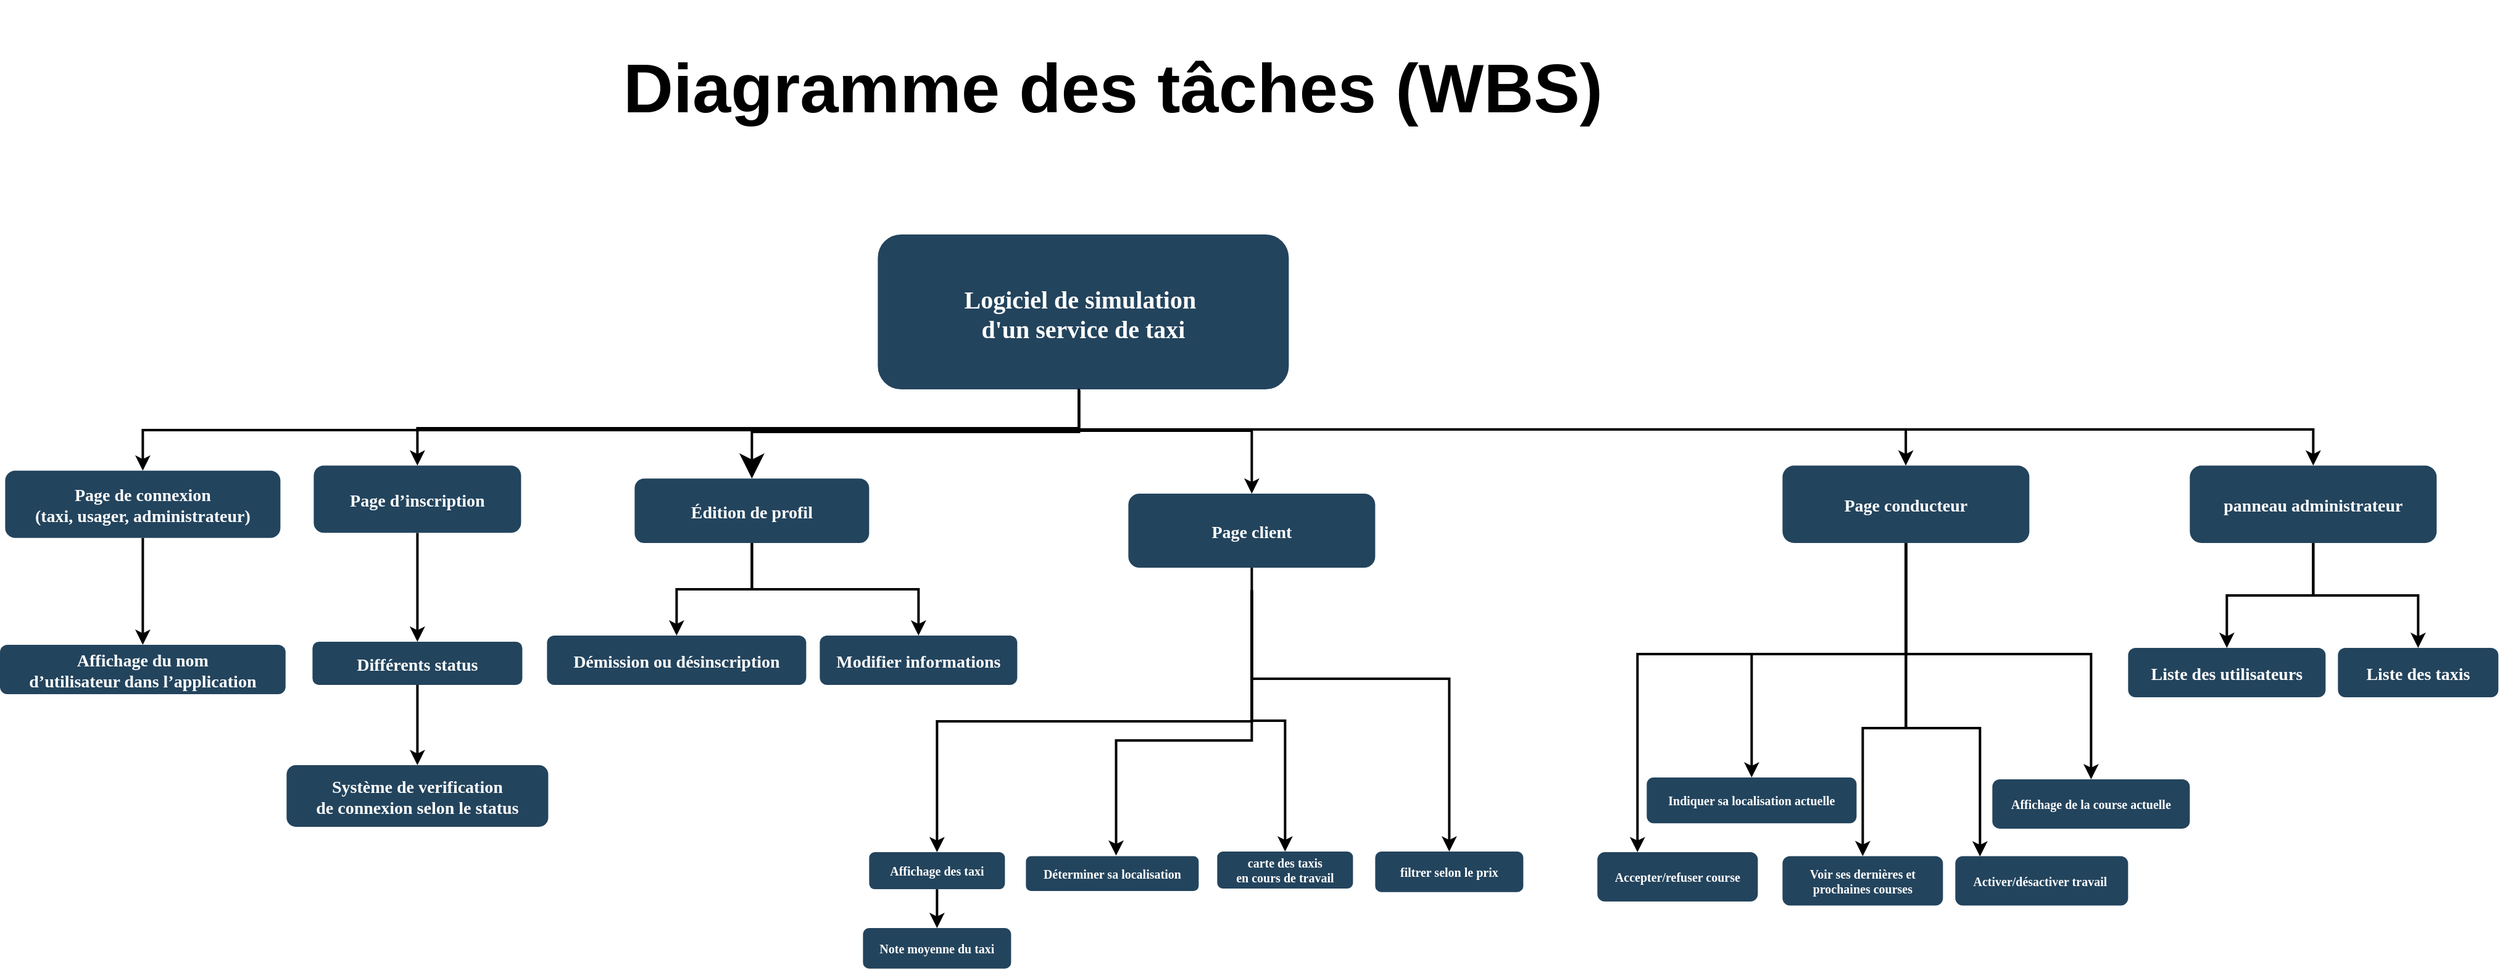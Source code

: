 <mxfile version="12.9.6" type="gitlab"><diagram id="PlrnKxTs5BVo7iPw5TmF" name="Page-1"><mxGraphModel dx="2480" dy="2455" grid="1" gridSize="10" guides="1" tooltips="1" connect="1" arrows="1" fold="1" page="1" pageScale="1" pageWidth="827" pageHeight="1169" math="0" shadow="0"><root><mxCell id="0"/><mxCell id="1" parent="0"/><mxCell id="0pvto_gf607DNxPAf2fx-1" value="Logiciel de simulation &#10;d'un service de taxi" style="rounded=1;fillColor=#23445D;gradientColor=none;strokeColor=none;fontColor=#FFFFFF;fontStyle=1;fontFamily=Tahoma;fontSize=20;" vertex="1" parent="1"><mxGeometry x="751.19" y="40" width="333" height="125.5" as="geometry"/></mxCell><mxCell id="0pvto_gf607DNxPAf2fx-2" value="panneau administrateur" style="rounded=1;fillColor=#23445D;gradientColor=none;strokeColor=none;fontColor=#FFFFFF;fontStyle=1;fontFamily=Tahoma;fontSize=14" vertex="1" parent="1"><mxGeometry x="1814.19" y="227.25" width="200" height="62.75" as="geometry"/></mxCell><mxCell id="0pvto_gf607DNxPAf2fx-3" value="" style="edgeStyle=elbowEdgeStyle;elbow=vertical;strokeWidth=2;rounded=0;exitX=0.489;exitY=0.996;exitDx=0;exitDy=0;exitPerimeter=0;" edge="1" parent="1" source="0pvto_gf607DNxPAf2fx-1" target="0pvto_gf607DNxPAf2fx-2"><mxGeometry x="331.19" y="115.5" width="100" height="100" as="geometry"><mxPoint x="331.19" y="215.5" as="sourcePoint"/><mxPoint x="431.19" y="115.5" as="targetPoint"/><Array as="points"><mxPoint x="1234.19" y="198"/></Array></mxGeometry></mxCell><mxCell id="0pvto_gf607DNxPAf2fx-4" value="Édition de profil" style="rounded=1;fillColor=#23445D;gradientColor=none;strokeColor=none;fontColor=#FFFFFF;fontStyle=1;fontFamily=Tahoma;fontSize=14" vertex="1" parent="1"><mxGeometry x="554.19" y="237.75" width="190" height="52.25" as="geometry"/></mxCell><mxCell id="0pvto_gf607DNxPAf2fx-5" value="Page d’inscription" style="rounded=1;fillColor=#23445D;gradientColor=none;strokeColor=none;fontColor=#FFFFFF;fontStyle=1;fontFamily=Tahoma;fontSize=14" vertex="1" parent="1"><mxGeometry x="294.19" y="227.25" width="168" height="54.5" as="geometry"/></mxCell><mxCell id="0pvto_gf607DNxPAf2fx-6" value="Système de verification&#10;de connexion selon le status" style="rounded=1;fillColor=#23445D;gradientColor=none;strokeColor=none;fontColor=#FFFFFF;fontStyle=1;fontFamily=Tahoma;fontSize=14" vertex="1" parent="1"><mxGeometry x="272.19" y="470" width="212" height="50" as="geometry"/></mxCell><mxCell id="0pvto_gf607DNxPAf2fx-7" value="Page de connexion &#10;(taxi, usager, administrateur)" style="rounded=1;fillColor=#23445D;gradientColor=none;strokeColor=none;fontColor=#FFFFFF;fontStyle=1;fontFamily=Tahoma;fontSize=14" vertex="1" parent="1"><mxGeometry x="44.19" y="231.38" width="223" height="54.5" as="geometry"/></mxCell><mxCell id="0pvto_gf607DNxPAf2fx-8" value="Démission ou désinscription" style="rounded=1;fillColor=#23445D;gradientColor=none;strokeColor=none;fontColor=#FFFFFF;fontStyle=1;fontFamily=Tahoma;fontSize=14" vertex="1" parent="1"><mxGeometry x="483.19" y="365" width="210" height="40" as="geometry"/></mxCell><mxCell id="0pvto_gf607DNxPAf2fx-9" value="Liste des utilisateurs" style="rounded=1;fillColor=#23445D;gradientColor=none;strokeColor=none;fontColor=#FFFFFF;fontStyle=1;fontFamily=Tahoma;fontSize=14" vertex="1" parent="1"><mxGeometry x="1764.19" y="375" width="160" height="40" as="geometry"/></mxCell><mxCell id="0pvto_gf607DNxPAf2fx-10" value="" style="edgeStyle=elbowEdgeStyle;elbow=vertical;strokeWidth=2;rounded=0;exitX=0.489;exitY=1.012;exitDx=0;exitDy=0;exitPerimeter=0;" edge="1" parent="1" source="0pvto_gf607DNxPAf2fx-1" target="0pvto_gf607DNxPAf2fx-5"><mxGeometry x="341.19" y="125.5" width="100" height="100" as="geometry"><mxPoint x="918.19" y="165" as="sourcePoint"/><mxPoint x="1461.19" y="245.5" as="targetPoint"/></mxGeometry></mxCell><mxCell id="0pvto_gf607DNxPAf2fx-11" value="" style="edgeStyle=elbowEdgeStyle;elbow=vertical;strokeWidth=2;rounded=0" edge="1" parent="1" target="0pvto_gf607DNxPAf2fx-7"><mxGeometry x="-28.81" y="35.5" width="100" height="100" as="geometry"><mxPoint x="914.19" y="166" as="sourcePoint"/><mxPoint x="71.19" y="35.5" as="targetPoint"/></mxGeometry></mxCell><mxCell id="0pvto_gf607DNxPAf2fx-12" value="" style="edgeStyle=elbowEdgeStyle;elbow=vertical;strokeWidth=2;rounded=0" edge="1" parent="1" source="0pvto_gf607DNxPAf2fx-4" target="0pvto_gf607DNxPAf2fx-8"><mxGeometry x="-28.81" y="35.5" width="100" height="100" as="geometry"><mxPoint x="-28.81" y="135.5" as="sourcePoint"/><mxPoint x="71.19" y="35.5" as="targetPoint"/></mxGeometry></mxCell><mxCell id="0pvto_gf607DNxPAf2fx-13" value="" style="edgeStyle=elbowEdgeStyle;elbow=vertical;strokeWidth=2;rounded=0" edge="1" parent="1" source="0pvto_gf607DNxPAf2fx-2" target="0pvto_gf607DNxPAf2fx-9"><mxGeometry x="-28.81" y="35.5" width="100" height="100" as="geometry"><mxPoint x="-28.81" y="135.5" as="sourcePoint"/><mxPoint x="71.19" y="35.5" as="targetPoint"/></mxGeometry></mxCell><mxCell id="0pvto_gf607DNxPAf2fx-14" value="" style="edgeStyle=elbowEdgeStyle;elbow=vertical;strokeWidth=2;rounded=0;entryX=0.5;entryY=0;entryDx=0;entryDy=0;spacing=2;spacingTop=11;spacingBottom=9;endSize=14;sourcePerimeterSpacing=5;" edge="1" parent="1" target="0pvto_gf607DNxPAf2fx-4"><mxGeometry x="351.19" y="135.5" width="100" height="100" as="geometry"><mxPoint x="914.19" y="166" as="sourcePoint"/><mxPoint x="1034.19" y="230" as="targetPoint"/><Array as="points"><mxPoint x="784.19" y="200"/></Array></mxGeometry></mxCell><mxCell id="0pvto_gf607DNxPAf2fx-15" value="" style="edgeStyle=elbowEdgeStyle;elbow=vertical;strokeWidth=2;rounded=0;entryX=0.5;entryY=0;entryDx=0;entryDy=0;exitX=0.5;exitY=1;exitDx=0;exitDy=0;" edge="1" parent="1" source="0pvto_gf607DNxPAf2fx-5" target="0pvto_gf607DNxPAf2fx-16"><mxGeometry x="-507.15" y="50" width="100" height="100" as="geometry"><mxPoint x="437.19" y="289" as="sourcePoint"/><mxPoint x="557.85" y="370" as="targetPoint"/><Array as="points"><mxPoint x="437.19" y="300"/><mxPoint x="437.19" y="310"/></Array></mxGeometry></mxCell><mxCell id="0pvto_gf607DNxPAf2fx-16" value="Différents status" style="rounded=1;fillColor=#23445D;gradientColor=none;strokeColor=none;fontColor=#FFFFFF;fontStyle=1;fontFamily=Tahoma;fontSize=14" vertex="1" parent="1"><mxGeometry x="293.19" y="370" width="170" height="35" as="geometry"/></mxCell><mxCell id="0pvto_gf607DNxPAf2fx-17" value="" style="edgeStyle=elbowEdgeStyle;elbow=vertical;strokeWidth=2;rounded=0;exitX=0.5;exitY=1;exitDx=0;exitDy=0;entryX=0.5;entryY=0;entryDx=0;entryDy=0;" edge="1" parent="1" source="0pvto_gf607DNxPAf2fx-16" target="0pvto_gf607DNxPAf2fx-6"><mxGeometry x="-626.4" y="189" width="100" height="100" as="geometry"><mxPoint x="438.94" y="440.0" as="sourcePoint"/><mxPoint x="438.19" y="480" as="targetPoint"/></mxGeometry></mxCell><mxCell id="0pvto_gf607DNxPAf2fx-18" value="Affichage du nom &#10;d’utilisateur dans l’application" style="rounded=1;fillColor=#23445D;gradientColor=none;strokeColor=none;fontColor=#FFFFFF;fontStyle=1;fontFamily=Tahoma;fontSize=14" vertex="1" parent="1"><mxGeometry x="40" y="372.5" width="231.37" height="40" as="geometry"/></mxCell><mxCell id="0pvto_gf607DNxPAf2fx-19" value="" style="edgeStyle=elbowEdgeStyle;elbow=vertical;strokeWidth=2;rounded=0;exitX=0.5;exitY=1;exitDx=0;exitDy=0;" edge="1" parent="1" source="0pvto_gf607DNxPAf2fx-7" target="0pvto_gf607DNxPAf2fx-18"><mxGeometry x="-615.31" y="21" width="100" height="100" as="geometry"><mxPoint x="212.69" y="315.5" as="sourcePoint"/><mxPoint x="-515.31" y="21" as="targetPoint"/></mxGeometry></mxCell><mxCell id="0pvto_gf607DNxPAf2fx-20" value="Page client" style="rounded=1;fillColor=#23445D;gradientColor=none;strokeColor=none;fontColor=#FFFFFF;fontStyle=1;fontFamily=Tahoma;fontSize=14" vertex="1" parent="1"><mxGeometry x="954.19" y="250" width="200" height="60" as="geometry"/></mxCell><mxCell id="0pvto_gf607DNxPAf2fx-21" value="" style="edgeStyle=elbowEdgeStyle;elbow=vertical;strokeWidth=2;rounded=0;entryX=0.5;entryY=0;entryDx=0;entryDy=0;" edge="1" parent="1" target="0pvto_gf607DNxPAf2fx-20"><mxGeometry x="327.69" y="116" width="100" height="100" as="geometry"><mxPoint x="914.19" y="166" as="sourcePoint"/><mxPoint x="1550.69" y="237.75" as="targetPoint"/><Array as="points"><mxPoint x="934.19" y="199"/><mxPoint x="934.19" y="199"/><mxPoint x="924.19" y="199"/><mxPoint x="934.19" y="199"/><mxPoint x="1230.69" y="198.5"/></Array></mxGeometry></mxCell><mxCell id="0pvto_gf607DNxPAf2fx-22" value="" style="edgeStyle=elbowEdgeStyle;elbow=vertical;strokeWidth=2;rounded=0;" edge="1" parent="1" target="0pvto_gf607DNxPAf2fx-23"><mxGeometry x="-578.81" y="48.25" width="100" height="100" as="geometry"><mxPoint x="1054.19" y="328" as="sourcePoint"/><mxPoint x="1004.19" y="388" as="targetPoint"/></mxGeometry></mxCell><mxCell id="0pvto_gf607DNxPAf2fx-23" value="Affichage des taxi" style="rounded=1;fillColor=#23445D;gradientColor=none;strokeColor=none;fontColor=#FFFFFF;fontStyle=1;fontFamily=Tahoma;fontSize=10;" vertex="1" parent="1"><mxGeometry x="744.19" y="540.56" width="110" height="30" as="geometry"/></mxCell><mxCell id="0pvto_gf607DNxPAf2fx-24" value="" style="edgeStyle=elbowEdgeStyle;elbow=vertical;strokeWidth=2;rounded=0;entryX=0.5;entryY=0;entryDx=0;entryDy=0;" edge="1" parent="1" target="0pvto_gf607DNxPAf2fx-25"><mxGeometry x="-428.81" y="48.25" width="100" height="100" as="geometry"><mxPoint x="1054.19" y="330" as="sourcePoint"/><mxPoint x="1154.19" y="388" as="targetPoint"/><Array as="points"><mxPoint x="1194.19" y="400"/><mxPoint x="1204.19" y="400"/><mxPoint x="1244.19" y="340"/></Array></mxGeometry></mxCell><mxCell id="0pvto_gf607DNxPAf2fx-25" value="filtrer selon le prix" style="rounded=1;fillColor=#23445D;gradientColor=none;strokeColor=none;fontColor=#FFFFFF;fontStyle=1;fontFamily=Tahoma;fontSize=10;" vertex="1" parent="1"><mxGeometry x="1154.19" y="540" width="120" height="32.88" as="geometry"/></mxCell><mxCell id="0pvto_gf607DNxPAf2fx-26" value="" style="edgeStyle=elbowEdgeStyle;elbow=vertical;strokeWidth=2;rounded=0;entryX=0.522;entryY=-0.016;entryDx=0;entryDy=0;entryPerimeter=0;exitX=0.5;exitY=1;exitDx=0;exitDy=0;" edge="1" parent="1" source="0pvto_gf607DNxPAf2fx-20" target="0pvto_gf607DNxPAf2fx-27"><mxGeometry x="-415.81" y="48.25" width="100" height="100" as="geometry"><mxPoint x="1043.19" y="327" as="sourcePoint"/><mxPoint x="1167.19" y="388" as="targetPoint"/><Array as="points"><mxPoint x="1033.19" y="450"/><mxPoint x="1033.19" y="450"/><mxPoint x="1033.19" y="450"/><mxPoint x="1034.19" y="450"/><mxPoint x="1034.19" y="440"/><mxPoint x="1034.19" y="420"/></Array></mxGeometry></mxCell><mxCell id="0pvto_gf607DNxPAf2fx-27" value="Déterminer sa localisation" style="rounded=1;fillColor=#23445D;gradientColor=none;strokeColor=none;fontColor=#FFFFFF;fontStyle=1;fontFamily=Tahoma;fontSize=10;" vertex="1" parent="1"><mxGeometry x="871.19" y="543.75" width="140" height="28.25" as="geometry"/></mxCell><mxCell id="0pvto_gf607DNxPAf2fx-28" value="Text" style="text;html=1;align=center;verticalAlign=middle;resizable=0;points=[];autosize=1;fontSize=20;fontColor=#FFFFFF;" vertex="1" parent="1"><mxGeometry x="1086.19" y="572" width="50" height="30" as="geometry"/></mxCell><mxCell id="0pvto_gf607DNxPAf2fx-29" value="" style="edgeStyle=elbowEdgeStyle;elbow=vertical;strokeWidth=2;rounded=0;" edge="1" parent="1" target="0pvto_gf607DNxPAf2fx-30"><mxGeometry x="-598.81" y="35.88" width="100" height="100" as="geometry"><mxPoint x="1054.19" y="328" as="sourcePoint"/><mxPoint x="984.19" y="375.63" as="targetPoint"/></mxGeometry></mxCell><mxCell id="0pvto_gf607DNxPAf2fx-30" value="carte des taxis &#10;en cours de travail" style="rounded=1;fillColor=#23445D;gradientColor=none;strokeColor=none;fontColor=#FFFFFF;fontStyle=1;fontFamily=Tahoma;fontSize=10;" vertex="1" parent="1"><mxGeometry x="1026.19" y="540" width="110" height="30" as="geometry"/></mxCell><mxCell id="0pvto_gf607DNxPAf2fx-31" value="Note moyenne du taxi" style="rounded=1;fillColor=#23445D;gradientColor=none;strokeColor=none;fontColor=#FFFFFF;fontStyle=1;fontFamily=Tahoma;fontSize=10;" vertex="1" parent="1"><mxGeometry x="739.19" y="602.0" width="120" height="32.88" as="geometry"/></mxCell><mxCell id="0pvto_gf607DNxPAf2fx-32" value="Liste des taxis" style="rounded=1;fillColor=#23445D;gradientColor=none;strokeColor=none;fontColor=#FFFFFF;fontStyle=1;fontFamily=Tahoma;fontSize=14" vertex="1" parent="1"><mxGeometry x="1934.19" y="375" width="130" height="40" as="geometry"/></mxCell><mxCell id="0pvto_gf607DNxPAf2fx-33" value="" style="edgeStyle=elbowEdgeStyle;elbow=vertical;strokeWidth=2;rounded=0;exitX=0.5;exitY=1;exitDx=0;exitDy=0;" edge="1" parent="1" source="0pvto_gf607DNxPAf2fx-2" target="0pvto_gf607DNxPAf2fx-32"><mxGeometry x="147.19" y="35.5" width="100" height="100" as="geometry"><mxPoint x="1622.69" y="303" as="sourcePoint"/><mxPoint x="247.19" y="35.5" as="targetPoint"/></mxGeometry></mxCell><mxCell id="0pvto_gf607DNxPAf2fx-34" value="Page conducteur" style="rounded=1;fillColor=#23445D;gradientColor=none;strokeColor=none;fontColor=#FFFFFF;fontStyle=1;fontFamily=Tahoma;fontSize=14" vertex="1" parent="1"><mxGeometry x="1484.19" y="227.25" width="200" height="62.75" as="geometry"/></mxCell><mxCell id="0pvto_gf607DNxPAf2fx-35" value="" style="edgeStyle=elbowEdgeStyle;elbow=vertical;strokeWidth=2;rounded=0;entryX=0.5;entryY=0;entryDx=0;entryDy=0;" edge="1" parent="1" source="0pvto_gf607DNxPAf2fx-34" target="0pvto_gf607DNxPAf2fx-38"><mxGeometry x="-348.65" y="35.5" width="100" height="100" as="geometry"><mxPoint x="-348.65" y="135.5" as="sourcePoint"/><mxPoint x="1497.94" y="460" as="targetPoint"/><Array as="points"><mxPoint x="1584.19" y="380"/></Array></mxGeometry></mxCell><mxCell id="0pvto_gf607DNxPAf2fx-36" value="Affichage de la course actuelle" style="rounded=1;fillColor=#23445D;gradientColor=none;strokeColor=none;fontColor=#FFFFFF;fontStyle=1;fontFamily=Tahoma;fontSize=10;" vertex="1" parent="1"><mxGeometry x="1654.19" y="481.44" width="160" height="40" as="geometry"/></mxCell><mxCell id="0pvto_gf607DNxPAf2fx-37" value="" style="edgeStyle=elbowEdgeStyle;elbow=vertical;strokeWidth=2;rounded=0;entryX=0.5;entryY=0;entryDx=0;entryDy=0;" edge="1" parent="1" target="0pvto_gf607DNxPAf2fx-36"><mxGeometry x="-172.65" y="35.5" width="100" height="100" as="geometry"><mxPoint x="1584.19" y="291" as="sourcePoint"/><mxPoint x="-72.65" y="35.5" as="targetPoint"/><Array as="points"><mxPoint x="1644.19" y="380"/></Array></mxGeometry></mxCell><mxCell id="0pvto_gf607DNxPAf2fx-38" value="Indiquer sa localisation actuelle" style="rounded=1;fillColor=#23445D;gradientColor=none;strokeColor=none;fontColor=#FFFFFF;fontStyle=1;fontFamily=Tahoma;fontSize=10;" vertex="1" parent="1"><mxGeometry x="1374.19" y="480" width="170" height="37.12" as="geometry"/></mxCell><mxCell id="0pvto_gf607DNxPAf2fx-39" value="Voir ses dernières et &#10;prochaines courses" style="rounded=1;fillColor=#23445D;gradientColor=none;strokeColor=none;fontColor=#FFFFFF;fontStyle=1;fontFamily=Tahoma;fontSize=10;" vertex="1" parent="1"><mxGeometry x="1484.19" y="543.75" width="130" height="40" as="geometry"/></mxCell><mxCell id="0pvto_gf607DNxPAf2fx-40" value="" style="edgeStyle=elbowEdgeStyle;elbow=vertical;strokeWidth=2;rounded=0;entryX=0.5;entryY=0;entryDx=0;entryDy=0;exitX=0.5;exitY=1;exitDx=0;exitDy=0;" edge="1" parent="1" source="0pvto_gf607DNxPAf2fx-34" target="0pvto_gf607DNxPAf2fx-39"><mxGeometry x="-272.65" y="92.62" width="100" height="100" as="geometry"><mxPoint x="1520.69" y="288.12" as="sourcePoint"/><mxPoint x="-172.65" y="92.62" as="targetPoint"/><Array as="points"><mxPoint x="1594.19" y="440"/><mxPoint x="1584.19" y="390"/><mxPoint x="1521.19" y="340"/><mxPoint x="1544.19" y="437.12"/></Array></mxGeometry></mxCell><mxCell id="0pvto_gf607DNxPAf2fx-41" value="" style="edgeStyle=elbowEdgeStyle;elbow=vertical;strokeWidth=2;rounded=0" edge="1" parent="1"><mxGeometry x="-282.66" y="-21.75" width="100" height="100" as="geometry"><mxPoint x="1584.09" y="197.25" as="sourcePoint"/><mxPoint x="1584.09" y="227.25" as="targetPoint"/></mxGeometry></mxCell><mxCell id="0pvto_gf607DNxPAf2fx-42" value="Modifier informations" style="rounded=1;fillColor=#23445D;gradientColor=none;strokeColor=none;fontColor=#FFFFFF;fontStyle=1;fontFamily=Tahoma;fontSize=14" vertex="1" parent="1"><mxGeometry x="704.19" y="365" width="160" height="40" as="geometry"/></mxCell><mxCell id="0pvto_gf607DNxPAf2fx-43" value="" style="edgeStyle=elbowEdgeStyle;elbow=vertical;strokeWidth=2;rounded=0;entryX=0.5;entryY=0;entryDx=0;entryDy=0;exitX=0.5;exitY=1;exitDx=0;exitDy=0;" edge="1" parent="1" source="0pvto_gf607DNxPAf2fx-4" target="0pvto_gf607DNxPAf2fx-42"><mxGeometry x="16.19" y="35.5" width="100" height="100" as="geometry"><mxPoint x="694.19" y="290" as="sourcePoint"/><mxPoint x="694.19" y="362.5" as="targetPoint"/></mxGeometry></mxCell><mxCell id="0pvto_gf607DNxPAf2fx-44" value="Activer/désactiver travail " style="rounded=1;fillColor=#23445D;gradientColor=none;strokeColor=none;fontColor=#FFFFFF;fontStyle=1;fontFamily=Tahoma;fontSize=10;" vertex="1" parent="1"><mxGeometry x="1624.19" y="543.75" width="140" height="40" as="geometry"/></mxCell><mxCell id="0pvto_gf607DNxPAf2fx-45" value="" style="edgeStyle=elbowEdgeStyle;elbow=vertical;strokeWidth=2;rounded=0;exitX=0.5;exitY=1;exitDx=0;exitDy=0;" edge="1" parent="1" source="0pvto_gf607DNxPAf2fx-34"><mxGeometry x="-262.65" y="92.62" width="100" height="100" as="geometry"><mxPoint x="1594.19" y="290" as="sourcePoint"/><mxPoint x="1644.19" y="544" as="targetPoint"/><Array as="points"><mxPoint x="1604.19" y="440"/><mxPoint x="1594.19" y="390"/><mxPoint x="1531.19" y="340"/><mxPoint x="1554.19" y="437.12"/></Array></mxGeometry></mxCell><mxCell id="0pvto_gf607DNxPAf2fx-46" value="" style="endArrow=classic;html=1;strokeWidth=2;exitX=0.5;exitY=1;exitDx=0;exitDy=0;entryX=0.5;entryY=0;entryDx=0;entryDy=0;" edge="1" parent="1" source="0pvto_gf607DNxPAf2fx-23" target="0pvto_gf607DNxPAf2fx-31"><mxGeometry width="50" height="50" relative="1" as="geometry"><mxPoint x="864.19" y="550" as="sourcePoint"/><mxPoint x="914.19" y="500" as="targetPoint"/></mxGeometry></mxCell><mxCell id="0pvto_gf607DNxPAf2fx-47" value="Accepter/refuser course" style="rounded=1;fillColor=#23445D;gradientColor=none;strokeColor=none;fontColor=#FFFFFF;fontStyle=1;fontFamily=Tahoma;fontSize=10;" vertex="1" parent="1"><mxGeometry x="1334.19" y="540.56" width="130" height="40" as="geometry"/></mxCell><mxCell id="0pvto_gf607DNxPAf2fx-48" value="" style="edgeStyle=elbowEdgeStyle;elbow=vertical;strokeWidth=2;rounded=0;exitX=0.5;exitY=1;exitDx=0;exitDy=0;entryX=0.25;entryY=0;entryDx=0;entryDy=0;" edge="1" parent="1" source="0pvto_gf607DNxPAf2fx-34" target="0pvto_gf607DNxPAf2fx-47"><mxGeometry x="-343.65" y="35.5" width="100" height="100" as="geometry"><mxPoint x="1589.19" y="290" as="sourcePoint"/><mxPoint x="1354.19" y="532.5" as="targetPoint"/><Array as="points"><mxPoint x="1474.19" y="380"/></Array></mxGeometry></mxCell><mxCell id="0pvto_gf607DNxPAf2fx-49" value="&lt;h1 style=&quot;font-size: 56px&quot;&gt;&lt;font style=&quot;font-size: 56px&quot;&gt;Diagramme des tâches (WBS)&lt;/font&gt;&lt;/h1&gt;&lt;font style=&quot;font-size: 56px&quot;&gt;&lt;br&gt;&lt;/font&gt;&lt;h1 style=&quot;font-size: 56px&quot;&gt;&lt;font style=&quot;font-size: 56px&quot;&gt;&amp;nbsp;&lt;/font&gt;&lt;/h1&gt;&lt;font style=&quot;font-size: 56px&quot;&gt;&lt;br&gt;&lt;/font&gt;&lt;h1 style=&quot;font-size: 56px&quot;&gt;&lt;font style=&quot;font-size: 56px&quot;&gt;&amp;nbsp;&lt;/font&gt;&lt;/h1&gt;" style="text;html=1;strokeColor=none;fillColor=none;spacing=5;spacingTop=-20;whiteSpace=wrap;overflow=hidden;rounded=0;" vertex="1" parent="1"><mxGeometry x="540.38" y="-140" width="1083.81" height="120" as="geometry"/></mxCell></root></mxGraphModel></diagram></mxfile>
